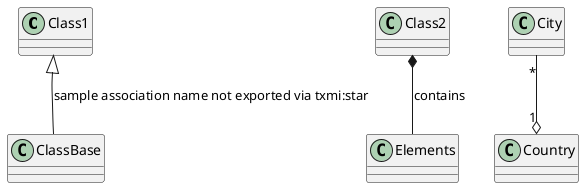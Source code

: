 {
  "sha1": "mm3f9mgg4orc4aduzs9bgn3kb6awaby",
  "insertion": {
    "when": "2024-06-03T18:59:35.389Z",
    "user": "plantuml@gmail.com"
  }
}
@startuml
Class1 <|-- ClassBase : sample association name not exported via txmi:star

Class2 *-- Elements : "contains"
City "*" --o "1" Country 
@enduml
